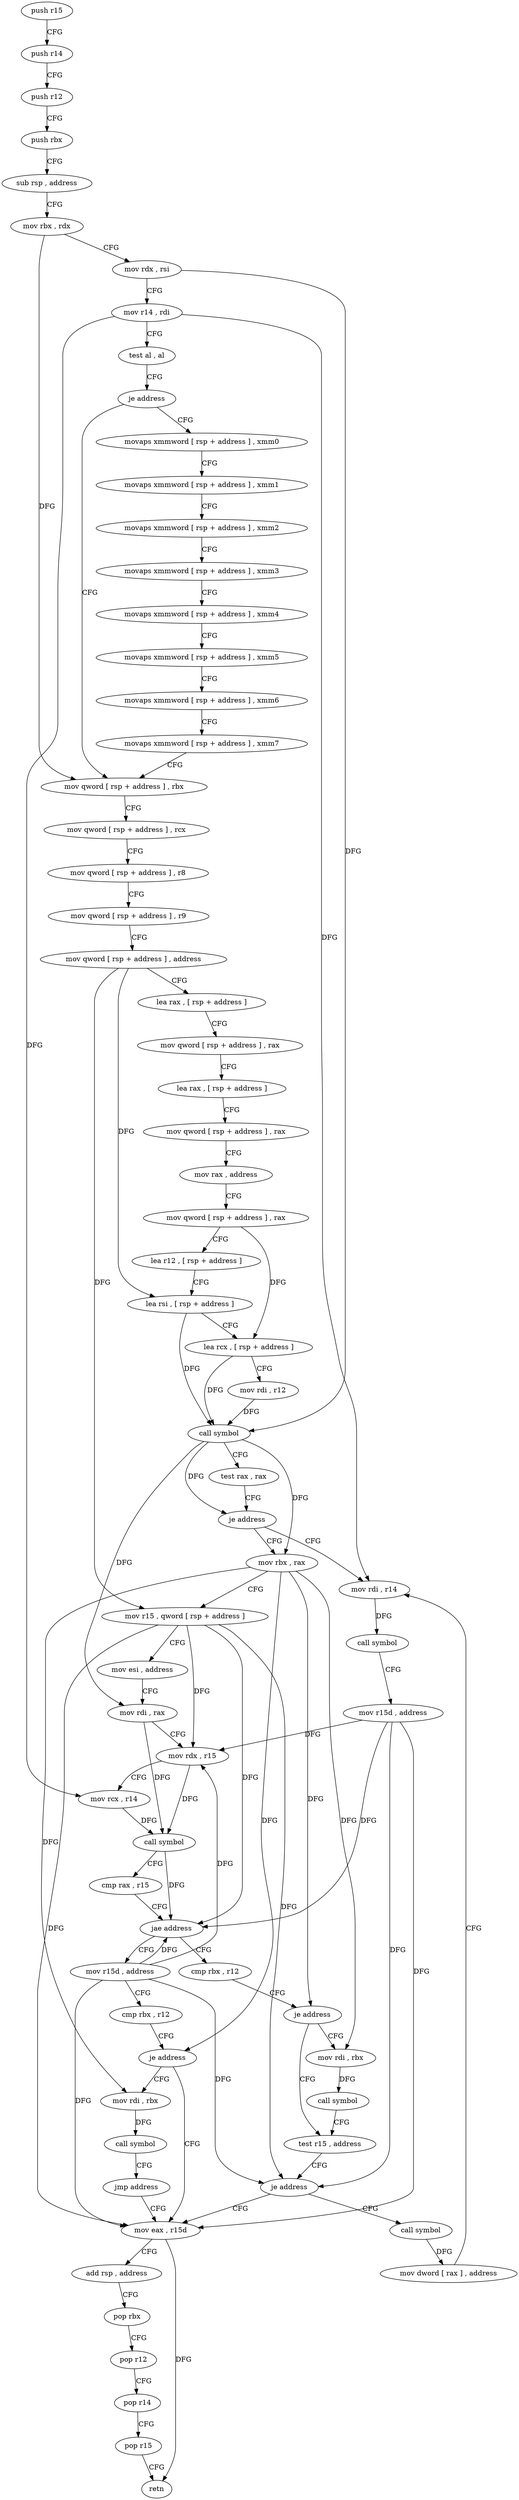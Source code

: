 digraph "func" {
"4284032" [label = "push r15" ]
"4284034" [label = "push r14" ]
"4284036" [label = "push r12" ]
"4284038" [label = "push rbx" ]
"4284039" [label = "sub rsp , address" ]
"4284046" [label = "mov rbx , rdx" ]
"4284049" [label = "mov rdx , rsi" ]
"4284052" [label = "mov r14 , rdi" ]
"4284055" [label = "test al , al" ]
"4284057" [label = "je address" ]
"4284117" [label = "mov qword [ rsp + address ] , rbx" ]
"4284059" [label = "movaps xmmword [ rsp + address ] , xmm0" ]
"4284122" [label = "mov qword [ rsp + address ] , rcx" ]
"4284127" [label = "mov qword [ rsp + address ] , r8" ]
"4284132" [label = "mov qword [ rsp + address ] , r9" ]
"4284137" [label = "mov qword [ rsp + address ] , address" ]
"4284146" [label = "lea rax , [ rsp + address ]" ]
"4284151" [label = "mov qword [ rsp + address ] , rax" ]
"4284156" [label = "lea rax , [ rsp + address ]" ]
"4284164" [label = "mov qword [ rsp + address ] , rax" ]
"4284169" [label = "mov rax , address" ]
"4284179" [label = "mov qword [ rsp + address ] , rax" ]
"4284184" [label = "lea r12 , [ rsp + address ]" ]
"4284192" [label = "lea rsi , [ rsp + address ]" ]
"4284197" [label = "lea rcx , [ rsp + address ]" ]
"4284202" [label = "mov rdi , r12" ]
"4284205" [label = "call symbol" ]
"4284210" [label = "test rax , rax" ]
"4284213" [label = "je address" ]
"4284301" [label = "mov rdi , r14" ]
"4284215" [label = "mov rbx , rax" ]
"4284064" [label = "movaps xmmword [ rsp + address ] , xmm1" ]
"4284069" [label = "movaps xmmword [ rsp + address ] , xmm2" ]
"4284077" [label = "movaps xmmword [ rsp + address ] , xmm3" ]
"4284085" [label = "movaps xmmword [ rsp + address ] , xmm4" ]
"4284093" [label = "movaps xmmword [ rsp + address ] , xmm5" ]
"4284101" [label = "movaps xmmword [ rsp + address ] , xmm6" ]
"4284109" [label = "movaps xmmword [ rsp + address ] , xmm7" ]
"4284304" [label = "call symbol" ]
"4284309" [label = "mov r15d , address" ]
"4284315" [label = "mov eax , r15d" ]
"4284218" [label = "mov r15 , qword [ rsp + address ]" ]
"4284223" [label = "mov esi , address" ]
"4284228" [label = "mov rdi , rax" ]
"4284231" [label = "mov rdx , r15" ]
"4284234" [label = "mov rcx , r14" ]
"4284237" [label = "call symbol" ]
"4284242" [label = "cmp rax , r15" ]
"4284245" [label = "jae address" ]
"4284268" [label = "cmp rbx , r12" ]
"4284247" [label = "mov r15d , address" ]
"4284271" [label = "je address" ]
"4284281" [label = "test r15 , address" ]
"4284273" [label = "mov rdi , rbx" ]
"4284253" [label = "cmp rbx , r12" ]
"4284256" [label = "je address" ]
"4284258" [label = "mov rdi , rbx" ]
"4284288" [label = "je address" ]
"4284290" [label = "call symbol" ]
"4284276" [label = "call symbol" ]
"4284318" [label = "add rsp , address" ]
"4284325" [label = "pop rbx" ]
"4284326" [label = "pop r12" ]
"4284328" [label = "pop r14" ]
"4284330" [label = "pop r15" ]
"4284332" [label = "retn" ]
"4284261" [label = "call symbol" ]
"4284266" [label = "jmp address" ]
"4284295" [label = "mov dword [ rax ] , address" ]
"4284032" -> "4284034" [ label = "CFG" ]
"4284034" -> "4284036" [ label = "CFG" ]
"4284036" -> "4284038" [ label = "CFG" ]
"4284038" -> "4284039" [ label = "CFG" ]
"4284039" -> "4284046" [ label = "CFG" ]
"4284046" -> "4284049" [ label = "CFG" ]
"4284046" -> "4284117" [ label = "DFG" ]
"4284049" -> "4284052" [ label = "CFG" ]
"4284049" -> "4284205" [ label = "DFG" ]
"4284052" -> "4284055" [ label = "CFG" ]
"4284052" -> "4284301" [ label = "DFG" ]
"4284052" -> "4284234" [ label = "DFG" ]
"4284055" -> "4284057" [ label = "CFG" ]
"4284057" -> "4284117" [ label = "CFG" ]
"4284057" -> "4284059" [ label = "CFG" ]
"4284117" -> "4284122" [ label = "CFG" ]
"4284059" -> "4284064" [ label = "CFG" ]
"4284122" -> "4284127" [ label = "CFG" ]
"4284127" -> "4284132" [ label = "CFG" ]
"4284132" -> "4284137" [ label = "CFG" ]
"4284137" -> "4284146" [ label = "CFG" ]
"4284137" -> "4284218" [ label = "DFG" ]
"4284137" -> "4284192" [ label = "DFG" ]
"4284146" -> "4284151" [ label = "CFG" ]
"4284151" -> "4284156" [ label = "CFG" ]
"4284156" -> "4284164" [ label = "CFG" ]
"4284164" -> "4284169" [ label = "CFG" ]
"4284169" -> "4284179" [ label = "CFG" ]
"4284179" -> "4284184" [ label = "CFG" ]
"4284179" -> "4284197" [ label = "DFG" ]
"4284184" -> "4284192" [ label = "CFG" ]
"4284192" -> "4284197" [ label = "CFG" ]
"4284192" -> "4284205" [ label = "DFG" ]
"4284197" -> "4284202" [ label = "CFG" ]
"4284197" -> "4284205" [ label = "DFG" ]
"4284202" -> "4284205" [ label = "DFG" ]
"4284205" -> "4284210" [ label = "CFG" ]
"4284205" -> "4284213" [ label = "DFG" ]
"4284205" -> "4284215" [ label = "DFG" ]
"4284205" -> "4284228" [ label = "DFG" ]
"4284210" -> "4284213" [ label = "CFG" ]
"4284213" -> "4284301" [ label = "CFG" ]
"4284213" -> "4284215" [ label = "CFG" ]
"4284301" -> "4284304" [ label = "DFG" ]
"4284215" -> "4284218" [ label = "CFG" ]
"4284215" -> "4284271" [ label = "DFG" ]
"4284215" -> "4284256" [ label = "DFG" ]
"4284215" -> "4284273" [ label = "DFG" ]
"4284215" -> "4284258" [ label = "DFG" ]
"4284064" -> "4284069" [ label = "CFG" ]
"4284069" -> "4284077" [ label = "CFG" ]
"4284077" -> "4284085" [ label = "CFG" ]
"4284085" -> "4284093" [ label = "CFG" ]
"4284093" -> "4284101" [ label = "CFG" ]
"4284101" -> "4284109" [ label = "CFG" ]
"4284109" -> "4284117" [ label = "CFG" ]
"4284304" -> "4284309" [ label = "CFG" ]
"4284309" -> "4284315" [ label = "DFG" ]
"4284309" -> "4284231" [ label = "DFG" ]
"4284309" -> "4284245" [ label = "DFG" ]
"4284309" -> "4284288" [ label = "DFG" ]
"4284315" -> "4284318" [ label = "CFG" ]
"4284315" -> "4284332" [ label = "DFG" ]
"4284218" -> "4284223" [ label = "CFG" ]
"4284218" -> "4284231" [ label = "DFG" ]
"4284218" -> "4284245" [ label = "DFG" ]
"4284218" -> "4284315" [ label = "DFG" ]
"4284218" -> "4284288" [ label = "DFG" ]
"4284223" -> "4284228" [ label = "CFG" ]
"4284228" -> "4284231" [ label = "CFG" ]
"4284228" -> "4284237" [ label = "DFG" ]
"4284231" -> "4284234" [ label = "CFG" ]
"4284231" -> "4284237" [ label = "DFG" ]
"4284234" -> "4284237" [ label = "DFG" ]
"4284237" -> "4284242" [ label = "CFG" ]
"4284237" -> "4284245" [ label = "DFG" ]
"4284242" -> "4284245" [ label = "CFG" ]
"4284245" -> "4284268" [ label = "CFG" ]
"4284245" -> "4284247" [ label = "CFG" ]
"4284268" -> "4284271" [ label = "CFG" ]
"4284247" -> "4284253" [ label = "CFG" ]
"4284247" -> "4284231" [ label = "DFG" ]
"4284247" -> "4284245" [ label = "DFG" ]
"4284247" -> "4284315" [ label = "DFG" ]
"4284247" -> "4284288" [ label = "DFG" ]
"4284271" -> "4284281" [ label = "CFG" ]
"4284271" -> "4284273" [ label = "CFG" ]
"4284281" -> "4284288" [ label = "CFG" ]
"4284273" -> "4284276" [ label = "DFG" ]
"4284253" -> "4284256" [ label = "CFG" ]
"4284256" -> "4284315" [ label = "CFG" ]
"4284256" -> "4284258" [ label = "CFG" ]
"4284258" -> "4284261" [ label = "DFG" ]
"4284288" -> "4284315" [ label = "CFG" ]
"4284288" -> "4284290" [ label = "CFG" ]
"4284290" -> "4284295" [ label = "DFG" ]
"4284276" -> "4284281" [ label = "CFG" ]
"4284318" -> "4284325" [ label = "CFG" ]
"4284325" -> "4284326" [ label = "CFG" ]
"4284326" -> "4284328" [ label = "CFG" ]
"4284328" -> "4284330" [ label = "CFG" ]
"4284330" -> "4284332" [ label = "CFG" ]
"4284261" -> "4284266" [ label = "CFG" ]
"4284266" -> "4284315" [ label = "CFG" ]
"4284295" -> "4284301" [ label = "CFG" ]
}
